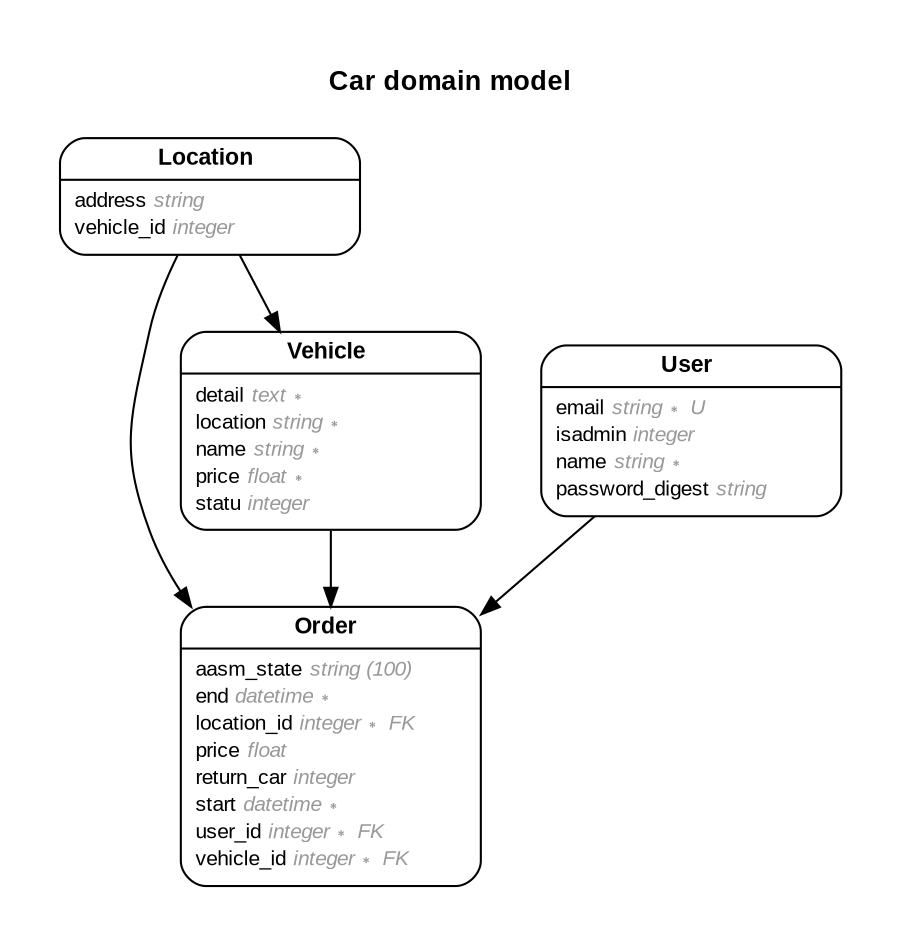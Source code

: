 digraph Car {
rankdir = "LR";
ranksep = "0.5";
nodesep = "0.4";
pad = "0.4,0.4";
margin = "0,0";
concentrate = "true";
labelloc = "t";
fontsize = "13";
fontname = "Arial Bold";
splines = "spline";
node[ shape  =  "Mrecord" , fontsize  =  "10" , fontname  =  "Arial" , margin  =  "0.07,0.05" , penwidth  =  "1.0"];
edge[ fontname  =  "Arial" , fontsize  =  "7" , dir  =  "both" , arrowsize  =  "0.9" , penwidth  =  "1.0" , labelangle  =  "32" , labeldistance  =  "1.8"];
rankdir = "TB";
label = "Car domain model\n\n";
m_Location [label = <{<table border="0" align="center" cellspacing="0.5" cellpadding="0" width="134">
  <tr><td align="center" valign="bottom" width="130"><font face="Arial Bold" point-size="11">Location</font></td></tr>
</table>
|
<table border="0" align="left" cellspacing="2" cellpadding="0" width="134">
  <tr><td align="left" width="130" port="address">address <font face="Arial Italic" color="grey60">string</font></td></tr>
  <tr><td align="left" width="130" port="vehicle_id">vehicle_id <font face="Arial Italic" color="grey60">integer</font></td></tr>
</table>
}>];
m_Order [label = <{<table border="0" align="center" cellspacing="0.5" cellpadding="0" width="134">
  <tr><td align="center" valign="bottom" width="130"><font face="Arial Bold" point-size="11">Order</font></td></tr>
</table>
|
<table border="0" align="left" cellspacing="2" cellpadding="0" width="134">
  <tr><td align="left" width="130" port="aasm_state">aasm_state <font face="Arial Italic" color="grey60">string (100)</font></td></tr>
  <tr><td align="left" width="130" port="end">end <font face="Arial Italic" color="grey60">datetime ∗</font></td></tr>
  <tr><td align="left" width="130" port="location_id">location_id <font face="Arial Italic" color="grey60">integer ∗ FK</font></td></tr>
  <tr><td align="left" width="130" port="price">price <font face="Arial Italic" color="grey60">float</font></td></tr>
  <tr><td align="left" width="130" port="return_car">return_car <font face="Arial Italic" color="grey60">integer</font></td></tr>
  <tr><td align="left" width="130" port="start">start <font face="Arial Italic" color="grey60">datetime ∗</font></td></tr>
  <tr><td align="left" width="130" port="user_id">user_id <font face="Arial Italic" color="grey60">integer ∗ FK</font></td></tr>
  <tr><td align="left" width="130" port="vehicle_id">vehicle_id <font face="Arial Italic" color="grey60">integer ∗ FK</font></td></tr>
</table>
}>];
m_User [label = <{<table border="0" align="center" cellspacing="0.5" cellpadding="0" width="134">
  <tr><td align="center" valign="bottom" width="130"><font face="Arial Bold" point-size="11">User</font></td></tr>
</table>
|
<table border="0" align="left" cellspacing="2" cellpadding="0" width="134">
  <tr><td align="left" width="130" port="email">email <font face="Arial Italic" color="grey60">string ∗ U</font></td></tr>
  <tr><td align="left" width="130" port="isadmin">isadmin <font face="Arial Italic" color="grey60">integer</font></td></tr>
  <tr><td align="left" width="130" port="name">name <font face="Arial Italic" color="grey60">string ∗</font></td></tr>
  <tr><td align="left" width="130" port="password_digest">password_digest <font face="Arial Italic" color="grey60">string</font></td></tr>
</table>
}>];
m_Vehicle [label = <{<table border="0" align="center" cellspacing="0.5" cellpadding="0" width="134">
  <tr><td align="center" valign="bottom" width="130"><font face="Arial Bold" point-size="11">Vehicle</font></td></tr>
</table>
|
<table border="0" align="left" cellspacing="2" cellpadding="0" width="134">
  <tr><td align="left" width="130" port="detail">detail <font face="Arial Italic" color="grey60">text ∗</font></td></tr>
  <tr><td align="left" width="130" port="location">location <font face="Arial Italic" color="grey60">string ∗</font></td></tr>
  <tr><td align="left" width="130" port="name">name <font face="Arial Italic" color="grey60">string ∗</font></td></tr>
  <tr><td align="left" width="130" port="price">price <font face="Arial Italic" color="grey60">float ∗</font></td></tr>
  <tr><td align="left" width="130" port="statu">statu <font face="Arial Italic" color="grey60">integer</font></td></tr>
</table>
}>];
  m_Location -> m_Vehicle [arrowhead = "normal", arrowtail = "none", weight = "1"];
  m_Location -> m_Order [arrowhead = "normal", arrowtail = "none", weight = "1"];
  m_User -> m_Order [arrowhead = "normal", arrowtail = "none", weight = "2"];
  m_Vehicle -> m_Order [arrowhead = "normal", arrowtail = "none", weight = "2"];
}
